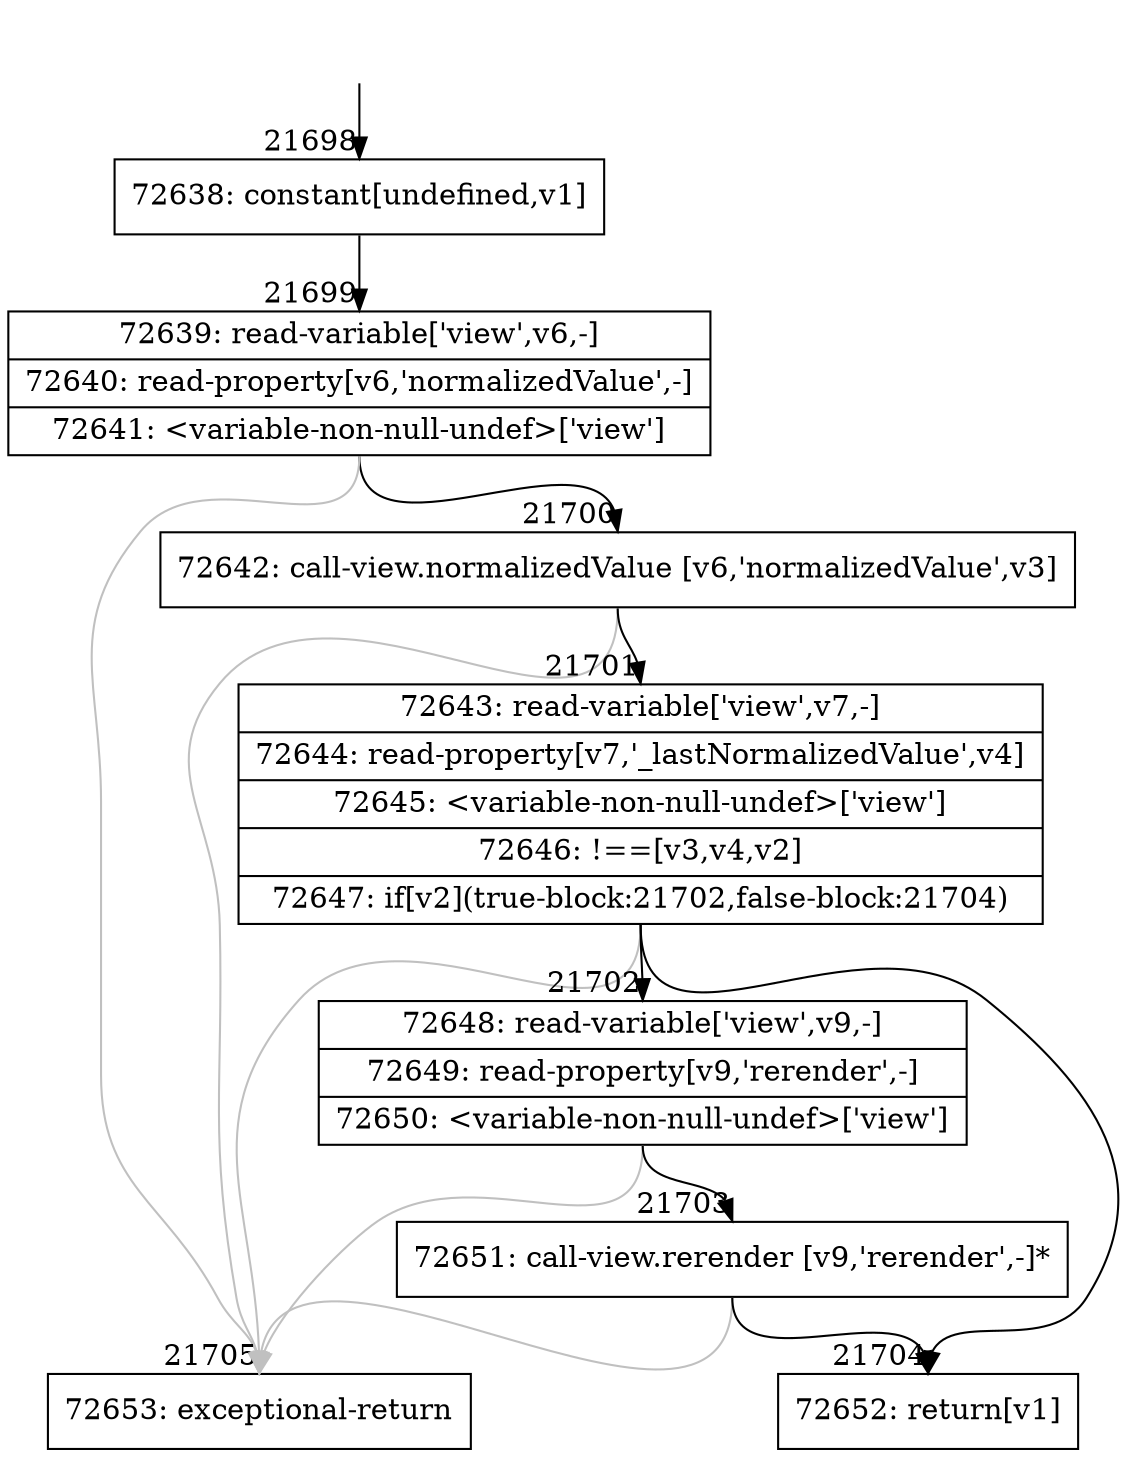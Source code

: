 digraph {
rankdir="TD"
BB_entry1900[shape=none,label=""];
BB_entry1900 -> BB21698 [tailport=s, headport=n, headlabel="    21698"]
BB21698 [shape=record label="{72638: constant[undefined,v1]}" ] 
BB21698 -> BB21699 [tailport=s, headport=n, headlabel="      21699"]
BB21699 [shape=record label="{72639: read-variable['view',v6,-]|72640: read-property[v6,'normalizedValue',-]|72641: \<variable-non-null-undef\>['view']}" ] 
BB21699 -> BB21700 [tailport=s, headport=n, headlabel="      21700"]
BB21699 -> BB21705 [tailport=s, headport=n, color=gray, headlabel="      21705"]
BB21700 [shape=record label="{72642: call-view.normalizedValue [v6,'normalizedValue',v3]}" ] 
BB21700 -> BB21701 [tailport=s, headport=n, headlabel="      21701"]
BB21700 -> BB21705 [tailport=s, headport=n, color=gray]
BB21701 [shape=record label="{72643: read-variable['view',v7,-]|72644: read-property[v7,'_lastNormalizedValue',v4]|72645: \<variable-non-null-undef\>['view']|72646: !==[v3,v4,v2]|72647: if[v2](true-block:21702,false-block:21704)}" ] 
BB21701 -> BB21702 [tailport=s, headport=n, headlabel="      21702"]
BB21701 -> BB21704 [tailport=s, headport=n, headlabel="      21704"]
BB21701 -> BB21705 [tailport=s, headport=n, color=gray]
BB21702 [shape=record label="{72648: read-variable['view',v9,-]|72649: read-property[v9,'rerender',-]|72650: \<variable-non-null-undef\>['view']}" ] 
BB21702 -> BB21703 [tailport=s, headport=n, headlabel="      21703"]
BB21702 -> BB21705 [tailport=s, headport=n, color=gray]
BB21703 [shape=record label="{72651: call-view.rerender [v9,'rerender',-]*}" ] 
BB21703 -> BB21704 [tailport=s, headport=n]
BB21703 -> BB21705 [tailport=s, headport=n, color=gray]
BB21704 [shape=record label="{72652: return[v1]}" ] 
BB21705 [shape=record label="{72653: exceptional-return}" ] 
//#$~ 40587
}
